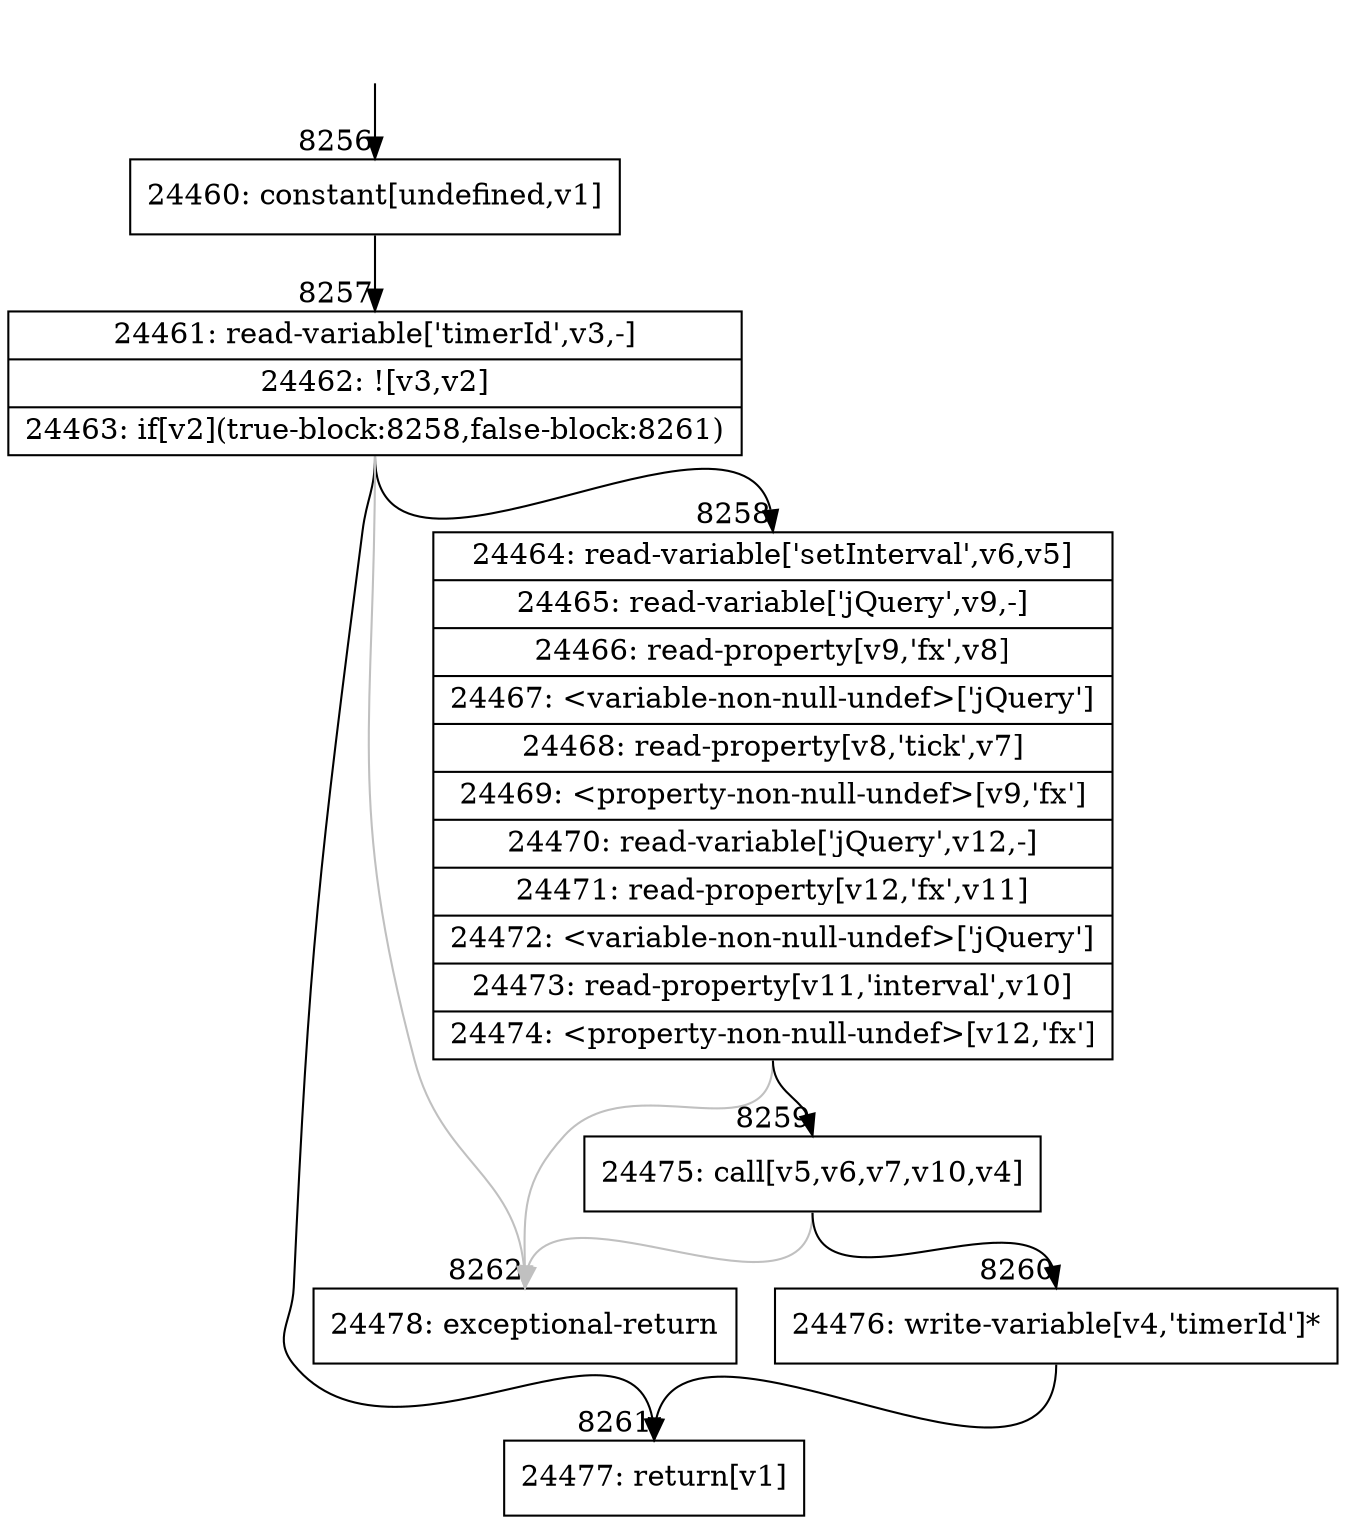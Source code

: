 digraph {
rankdir="TD"
BB_entry531[shape=none,label=""];
BB_entry531 -> BB8256 [tailport=s, headport=n, headlabel="    8256"]
BB8256 [shape=record label="{24460: constant[undefined,v1]}" ] 
BB8256 -> BB8257 [tailport=s, headport=n, headlabel="      8257"]
BB8257 [shape=record label="{24461: read-variable['timerId',v3,-]|24462: ![v3,v2]|24463: if[v2](true-block:8258,false-block:8261)}" ] 
BB8257 -> BB8258 [tailport=s, headport=n, headlabel="      8258"]
BB8257 -> BB8261 [tailport=s, headport=n, headlabel="      8261"]
BB8257 -> BB8262 [tailport=s, headport=n, color=gray, headlabel="      8262"]
BB8258 [shape=record label="{24464: read-variable['setInterval',v6,v5]|24465: read-variable['jQuery',v9,-]|24466: read-property[v9,'fx',v8]|24467: \<variable-non-null-undef\>['jQuery']|24468: read-property[v8,'tick',v7]|24469: \<property-non-null-undef\>[v9,'fx']|24470: read-variable['jQuery',v12,-]|24471: read-property[v12,'fx',v11]|24472: \<variable-non-null-undef\>['jQuery']|24473: read-property[v11,'interval',v10]|24474: \<property-non-null-undef\>[v12,'fx']}" ] 
BB8258 -> BB8259 [tailport=s, headport=n, headlabel="      8259"]
BB8258 -> BB8262 [tailport=s, headport=n, color=gray]
BB8259 [shape=record label="{24475: call[v5,v6,v7,v10,v4]}" ] 
BB8259 -> BB8260 [tailport=s, headport=n, headlabel="      8260"]
BB8259 -> BB8262 [tailport=s, headport=n, color=gray]
BB8260 [shape=record label="{24476: write-variable[v4,'timerId']*}" ] 
BB8260 -> BB8261 [tailport=s, headport=n]
BB8261 [shape=record label="{24477: return[v1]}" ] 
BB8262 [shape=record label="{24478: exceptional-return}" ] 
}
